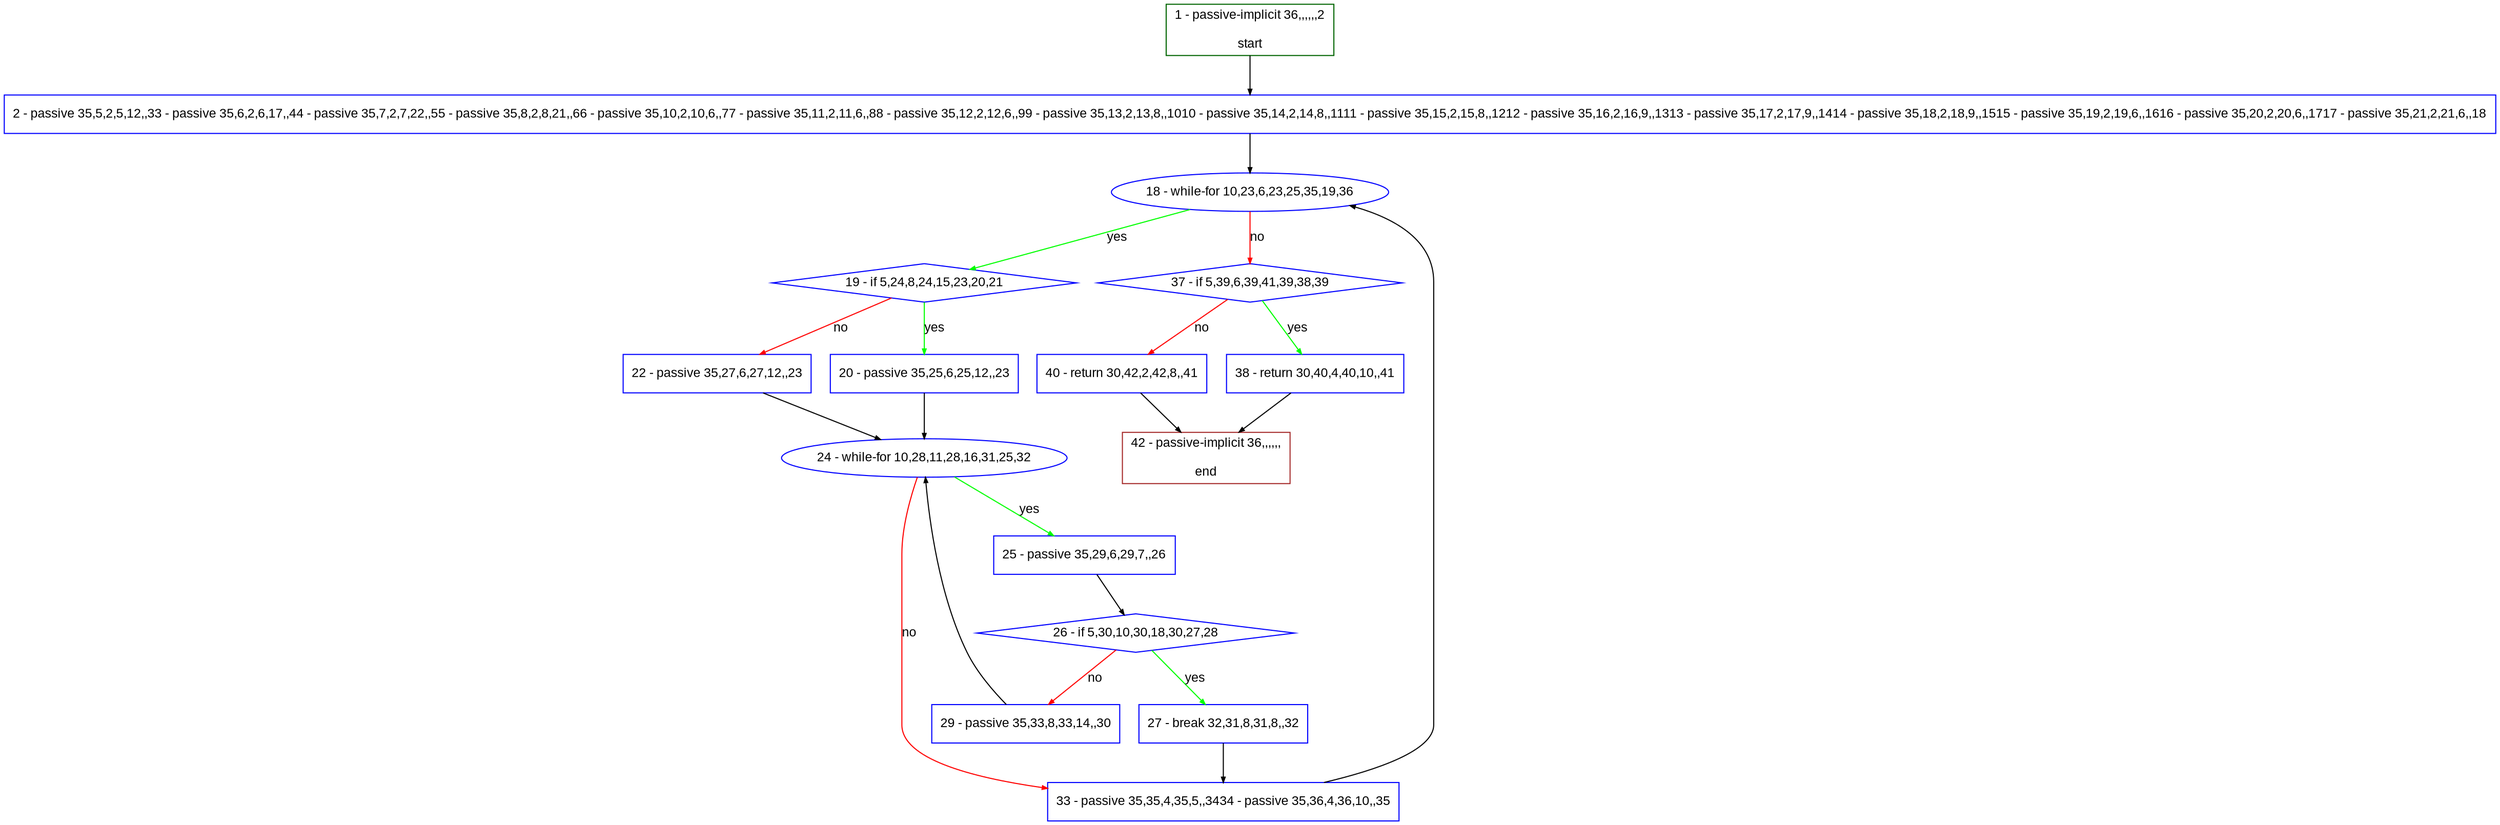 digraph "" {
  graph [bgcolor="white", fillcolor="#FFFFCC", pack="true", packmode="clust", fontname="Arial", label="", fontsize="12", compound="true", style="rounded,filled"];
  node [node_initialized="no", fillcolor="white", fontname="Arial", label="", color="grey", fontsize="12", fixedsize="false", compound="true", shape="rectangle", style="filled"];
  edge [arrowtail="none", lhead="", fontcolor="black", fontname="Arial", label="", color="black", fontsize="12", arrowhead="normal", arrowsize="0.5", compound="true", ltail="", dir="forward"];
  __N1 [fillcolor="#ffffff", label="2 - passive 35,5,2,5,12,,33 - passive 35,6,2,6,17,,44 - passive 35,7,2,7,22,,55 - passive 35,8,2,8,21,,66 - passive 35,10,2,10,6,,77 - passive 35,11,2,11,6,,88 - passive 35,12,2,12,6,,99 - passive 35,13,2,13,8,,1010 - passive 35,14,2,14,8,,1111 - passive 35,15,2,15,8,,1212 - passive 35,16,2,16,9,,1313 - passive 35,17,2,17,9,,1414 - passive 35,18,2,18,9,,1515 - passive 35,19,2,19,6,,1616 - passive 35,20,2,20,6,,1717 - passive 35,21,2,21,6,,18", color="#0000ff", shape="box", style="filled"];
  __N2 [fillcolor="#ffffff", label="1 - passive-implicit 36,,,,,,2\n\nstart", color="#006400", shape="box", style="filled"];
  __N3 [fillcolor="#ffffff", label="18 - while-for 10,23,6,23,25,35,19,36", color="#0000ff", shape="oval", style="filled"];
  __N4 [fillcolor="#ffffff", label="19 - if 5,24,8,24,15,23,20,21", color="#0000ff", shape="diamond", style="filled"];
  __N5 [fillcolor="#ffffff", label="37 - if 5,39,6,39,41,39,38,39", color="#0000ff", shape="diamond", style="filled"];
  __N6 [fillcolor="#ffffff", label="20 - passive 35,25,6,25,12,,23", color="#0000ff", shape="box", style="filled"];
  __N7 [fillcolor="#ffffff", label="22 - passive 35,27,6,27,12,,23", color="#0000ff", shape="box", style="filled"];
  __N8 [fillcolor="#ffffff", label="24 - while-for 10,28,11,28,16,31,25,32", color="#0000ff", shape="oval", style="filled"];
  __N9 [fillcolor="#ffffff", label="25 - passive 35,29,6,29,7,,26", color="#0000ff", shape="box", style="filled"];
  __N10 [fillcolor="#ffffff", label="33 - passive 35,35,4,35,5,,3434 - passive 35,36,4,36,10,,35", color="#0000ff", shape="box", style="filled"];
  __N11 [fillcolor="#ffffff", label="26 - if 5,30,10,30,18,30,27,28", color="#0000ff", shape="diamond", style="filled"];
  __N12 [fillcolor="#ffffff", label="27 - break 32,31,8,31,8,,32", color="#0000ff", shape="box", style="filled"];
  __N13 [fillcolor="#ffffff", label="29 - passive 35,33,8,33,14,,30", color="#0000ff", shape="box", style="filled"];
  __N14 [fillcolor="#ffffff", label="38 - return 30,40,4,40,10,,41", color="#0000ff", shape="box", style="filled"];
  __N15 [fillcolor="#ffffff", label="40 - return 30,42,2,42,8,,41", color="#0000ff", shape="box", style="filled"];
  __N16 [fillcolor="#ffffff", label="42 - passive-implicit 36,,,,,,\n\nend", color="#a52a2a", shape="box", style="filled"];
  __N2 -> __N1 [arrowtail="none", color="#000000", label="", arrowhead="normal", dir="forward"];
  __N1 -> __N3 [arrowtail="none", color="#000000", label="", arrowhead="normal", dir="forward"];
  __N3 -> __N4 [arrowtail="none", color="#00ff00", label="yes", arrowhead="normal", dir="forward"];
  __N3 -> __N5 [arrowtail="none", color="#ff0000", label="no", arrowhead="normal", dir="forward"];
  __N4 -> __N6 [arrowtail="none", color="#00ff00", label="yes", arrowhead="normal", dir="forward"];
  __N4 -> __N7 [arrowtail="none", color="#ff0000", label="no", arrowhead="normal", dir="forward"];
  __N6 -> __N8 [arrowtail="none", color="#000000", label="", arrowhead="normal", dir="forward"];
  __N7 -> __N8 [arrowtail="none", color="#000000", label="", arrowhead="normal", dir="forward"];
  __N8 -> __N9 [arrowtail="none", color="#00ff00", label="yes", arrowhead="normal", dir="forward"];
  __N8 -> __N10 [arrowtail="none", color="#ff0000", label="no", arrowhead="normal", dir="forward"];
  __N9 -> __N11 [arrowtail="none", color="#000000", label="", arrowhead="normal", dir="forward"];
  __N11 -> __N12 [arrowtail="none", color="#00ff00", label="yes", arrowhead="normal", dir="forward"];
  __N11 -> __N13 [arrowtail="none", color="#ff0000", label="no", arrowhead="normal", dir="forward"];
  __N12 -> __N10 [arrowtail="none", color="#000000", label="", arrowhead="normal", dir="forward"];
  __N13 -> __N8 [arrowtail="none", color="#000000", label="", arrowhead="normal", dir="forward"];
  __N10 -> __N3 [arrowtail="none", color="#000000", label="", arrowhead="normal", dir="forward"];
  __N5 -> __N14 [arrowtail="none", color="#00ff00", label="yes", arrowhead="normal", dir="forward"];
  __N5 -> __N15 [arrowtail="none", color="#ff0000", label="no", arrowhead="normal", dir="forward"];
  __N14 -> __N16 [arrowtail="none", color="#000000", label="", arrowhead="normal", dir="forward"];
  __N15 -> __N16 [arrowtail="none", color="#000000", label="", arrowhead="normal", dir="forward"];
}
